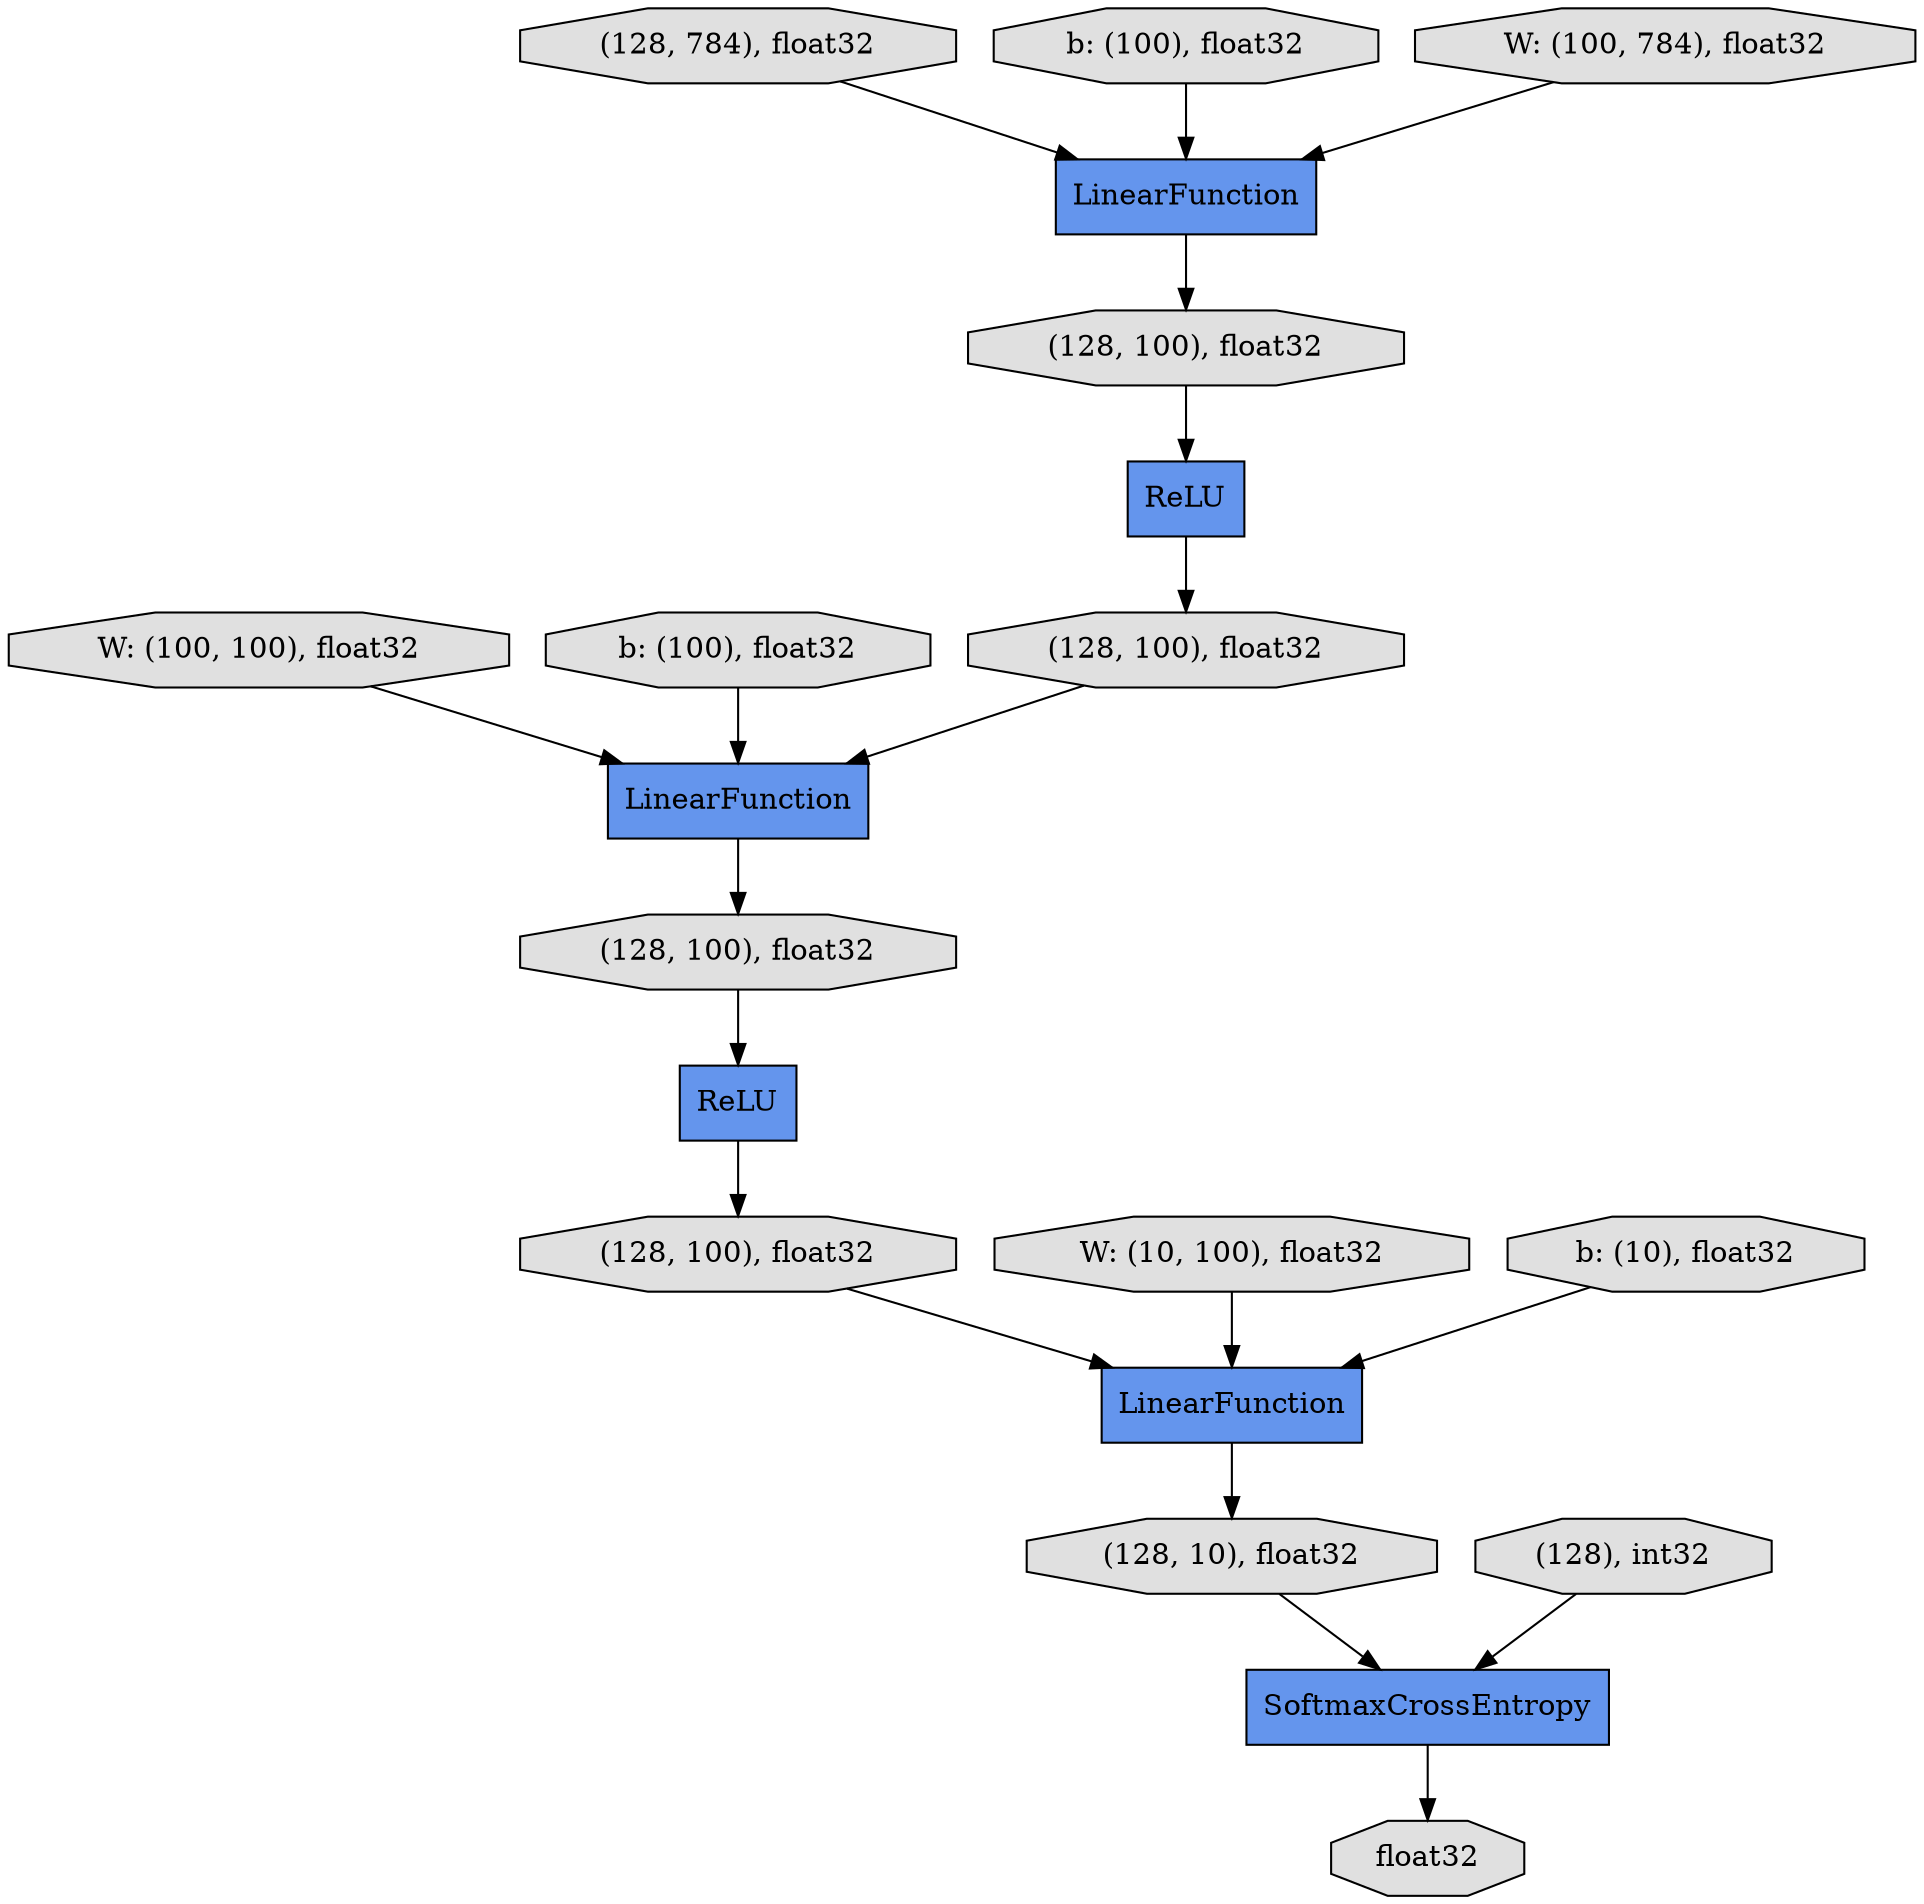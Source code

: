 digraph graphname{rankdir=TB;1691536638472 [label="W: (100, 100), float32",shape="octagon",fillcolor="#E0E0E0",style="filled"];1691629589504 [label="(128, 784), float32",shape="octagon",fillcolor="#E0E0E0",style="filled"];1691629590568 [label="(128, 10), float32",shape="octagon",fillcolor="#E0E0E0",style="filled"];1691629589560 [label="LinearFunction",shape="record",fillcolor="#6495ED",style="filled"];1691629590120 [label="(128, 100), float32",shape="octagon",fillcolor="#E0E0E0",style="filled"];1691629589616 [label="(128, 100), float32",shape="octagon",fillcolor="#E0E0E0",style="filled"];1691629590680 [label="(128), int32",shape="octagon",fillcolor="#E0E0E0",style="filled"];1691536639144 [label="W: (10, 100), float32",shape="octagon",fillcolor="#E0E0E0",style="filled"];1691629589672 [label="ReLU",shape="record",fillcolor="#6495ED",style="filled"];1691221646080 [label="b: (100), float32",shape="octagon",fillcolor="#E0E0E0",style="filled"];1691629589784 [label="SoftmaxCrossEntropy",shape="record",fillcolor="#6495ED",style="filled"];1691629590848 [label="float32",shape="octagon",fillcolor="#E0E0E0",style="filled"];1691629590344 [label="(128, 100), float32",shape="octagon",fillcolor="#E0E0E0",style="filled"];1691536638808 [label="b: (100), float32",shape="octagon",fillcolor="#E0E0E0",style="filled"];1691629589336 [label="LinearFunction",shape="record",fillcolor="#6495ED",style="filled"];1691629589896 [label="(128, 100), float32",shape="octagon",fillcolor="#E0E0E0",style="filled"];1691221645632 [label="W: (100, 784), float32",shape="octagon",fillcolor="#E0E0E0",style="filled"];1691629589448 [label="ReLU",shape="record",fillcolor="#6495ED",style="filled"];1691536639480 [label="b: (10), float32",shape="octagon",fillcolor="#E0E0E0",style="filled"];1691629590008 [label="LinearFunction",shape="record",fillcolor="#6495ED",style="filled"];1691536639144 -> 1691629590008;1691629589504 -> 1691629589336;1691221645632 -> 1691629589336;1691629590344 -> 1691629590008;1691629590120 -> 1691629589672;1691629589784 -> 1691629590848;1691536638808 -> 1691629589560;1691629589616 -> 1691629589448;1691629589896 -> 1691629589560;1691221646080 -> 1691629589336;1691629590680 -> 1691629589784;1691629590008 -> 1691629590568;1691629589672 -> 1691629590344;1691629589560 -> 1691629590120;1691536638472 -> 1691629589560;1691629589336 -> 1691629589616;1691536639480 -> 1691629590008;1691629590568 -> 1691629589784;1691629589448 -> 1691629589896;}